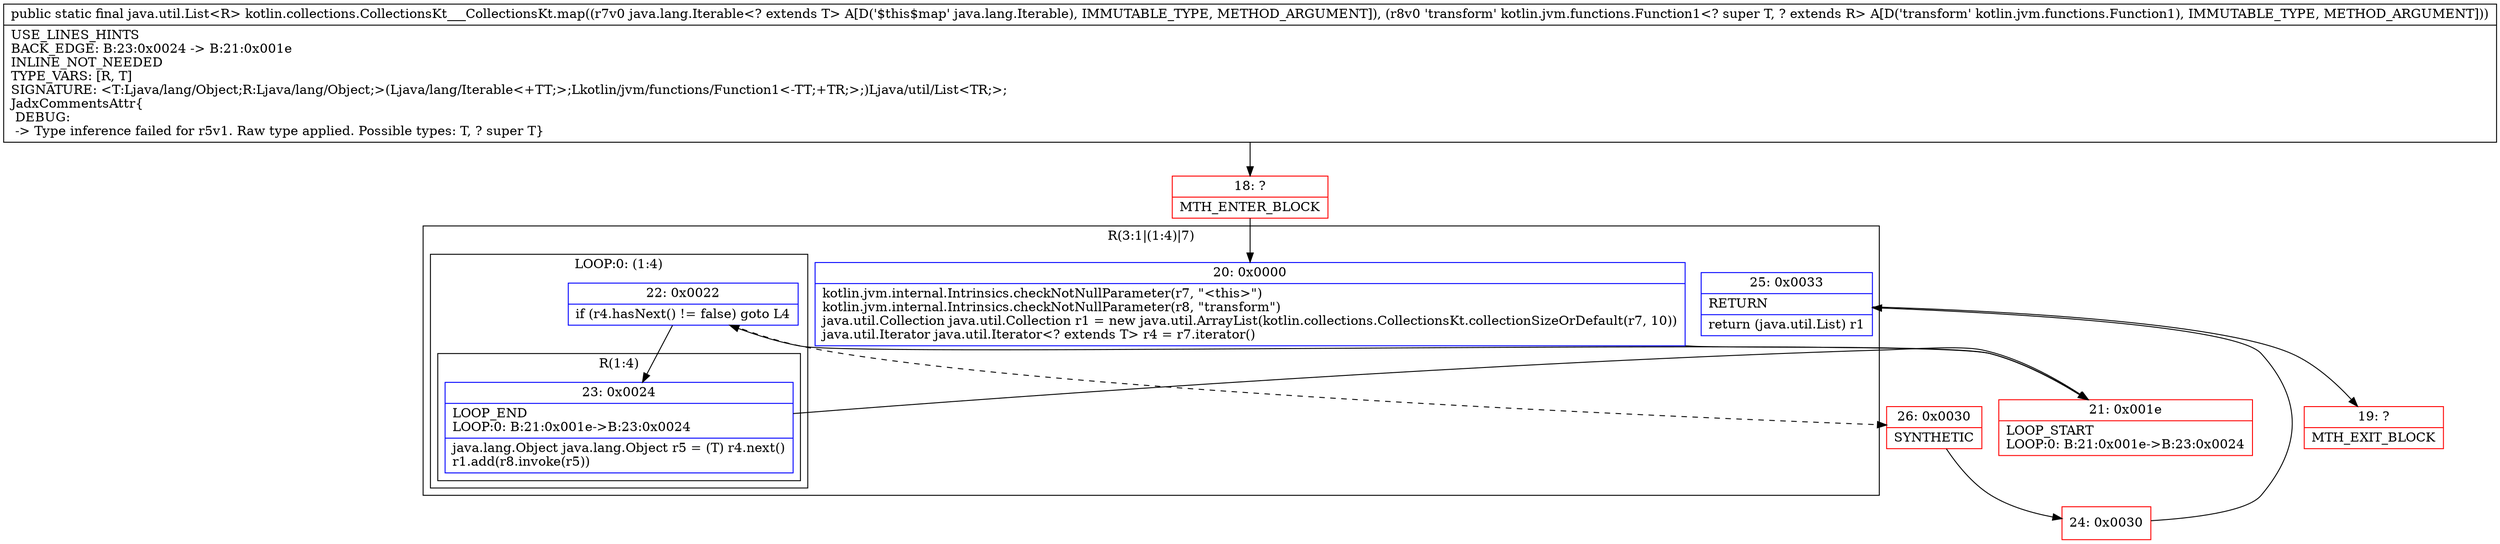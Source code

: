 digraph "CFG forkotlin.collections.CollectionsKt___CollectionsKt.map(Ljava\/lang\/Iterable;Lkotlin\/jvm\/functions\/Function1;)Ljava\/util\/List;" {
subgraph cluster_Region_2131859870 {
label = "R(3:1|(1:4)|7)";
node [shape=record,color=blue];
Node_20 [shape=record,label="{20\:\ 0x0000|kotlin.jvm.internal.Intrinsics.checkNotNullParameter(r7, \"\<this\>\")\lkotlin.jvm.internal.Intrinsics.checkNotNullParameter(r8, \"transform\")\ljava.util.Collection java.util.Collection r1 = new java.util.ArrayList(kotlin.collections.CollectionsKt.collectionSizeOrDefault(r7, 10))\ljava.util.Iterator java.util.Iterator\<? extends T\> r4 = r7.iterator()\l}"];
subgraph cluster_LoopRegion_2076953187 {
label = "LOOP:0: (1:4)";
node [shape=record,color=blue];
Node_22 [shape=record,label="{22\:\ 0x0022|if (r4.hasNext() != false) goto L4\l}"];
subgraph cluster_Region_1484021900 {
label = "R(1:4)";
node [shape=record,color=blue];
Node_23 [shape=record,label="{23\:\ 0x0024|LOOP_END\lLOOP:0: B:21:0x001e\-\>B:23:0x0024\l|java.lang.Object java.lang.Object r5 = (T) r4.next()\lr1.add(r8.invoke(r5))\l}"];
}
}
Node_25 [shape=record,label="{25\:\ 0x0033|RETURN\l|return (java.util.List) r1\l}"];
}
Node_18 [shape=record,color=red,label="{18\:\ ?|MTH_ENTER_BLOCK\l}"];
Node_21 [shape=record,color=red,label="{21\:\ 0x001e|LOOP_START\lLOOP:0: B:21:0x001e\-\>B:23:0x0024\l}"];
Node_26 [shape=record,color=red,label="{26\:\ 0x0030|SYNTHETIC\l}"];
Node_24 [shape=record,color=red,label="{24\:\ 0x0030}"];
Node_19 [shape=record,color=red,label="{19\:\ ?|MTH_EXIT_BLOCK\l}"];
MethodNode[shape=record,label="{public static final java.util.List\<R\> kotlin.collections.CollectionsKt___CollectionsKt.map((r7v0 java.lang.Iterable\<? extends T\> A[D('$this$map' java.lang.Iterable), IMMUTABLE_TYPE, METHOD_ARGUMENT]), (r8v0 'transform' kotlin.jvm.functions.Function1\<? super T, ? extends R\> A[D('transform' kotlin.jvm.functions.Function1), IMMUTABLE_TYPE, METHOD_ARGUMENT]))  | USE_LINES_HINTS\lBACK_EDGE: B:23:0x0024 \-\> B:21:0x001e\lINLINE_NOT_NEEDED\lTYPE_VARS: [R, T]\lSIGNATURE: \<T:Ljava\/lang\/Object;R:Ljava\/lang\/Object;\>(Ljava\/lang\/Iterable\<+TT;\>;Lkotlin\/jvm\/functions\/Function1\<\-TT;+TR;\>;)Ljava\/util\/List\<TR;\>;\lJadxCommentsAttr\{\l DEBUG: \l \-\> Type inference failed for r5v1. Raw type applied. Possible types: T, ? super T\}\l}"];
MethodNode -> Node_18;Node_20 -> Node_21;
Node_22 -> Node_23;
Node_22 -> Node_26[style=dashed];
Node_23 -> Node_21;
Node_25 -> Node_19;
Node_18 -> Node_20;
Node_21 -> Node_22;
Node_26 -> Node_24;
Node_24 -> Node_25;
}


